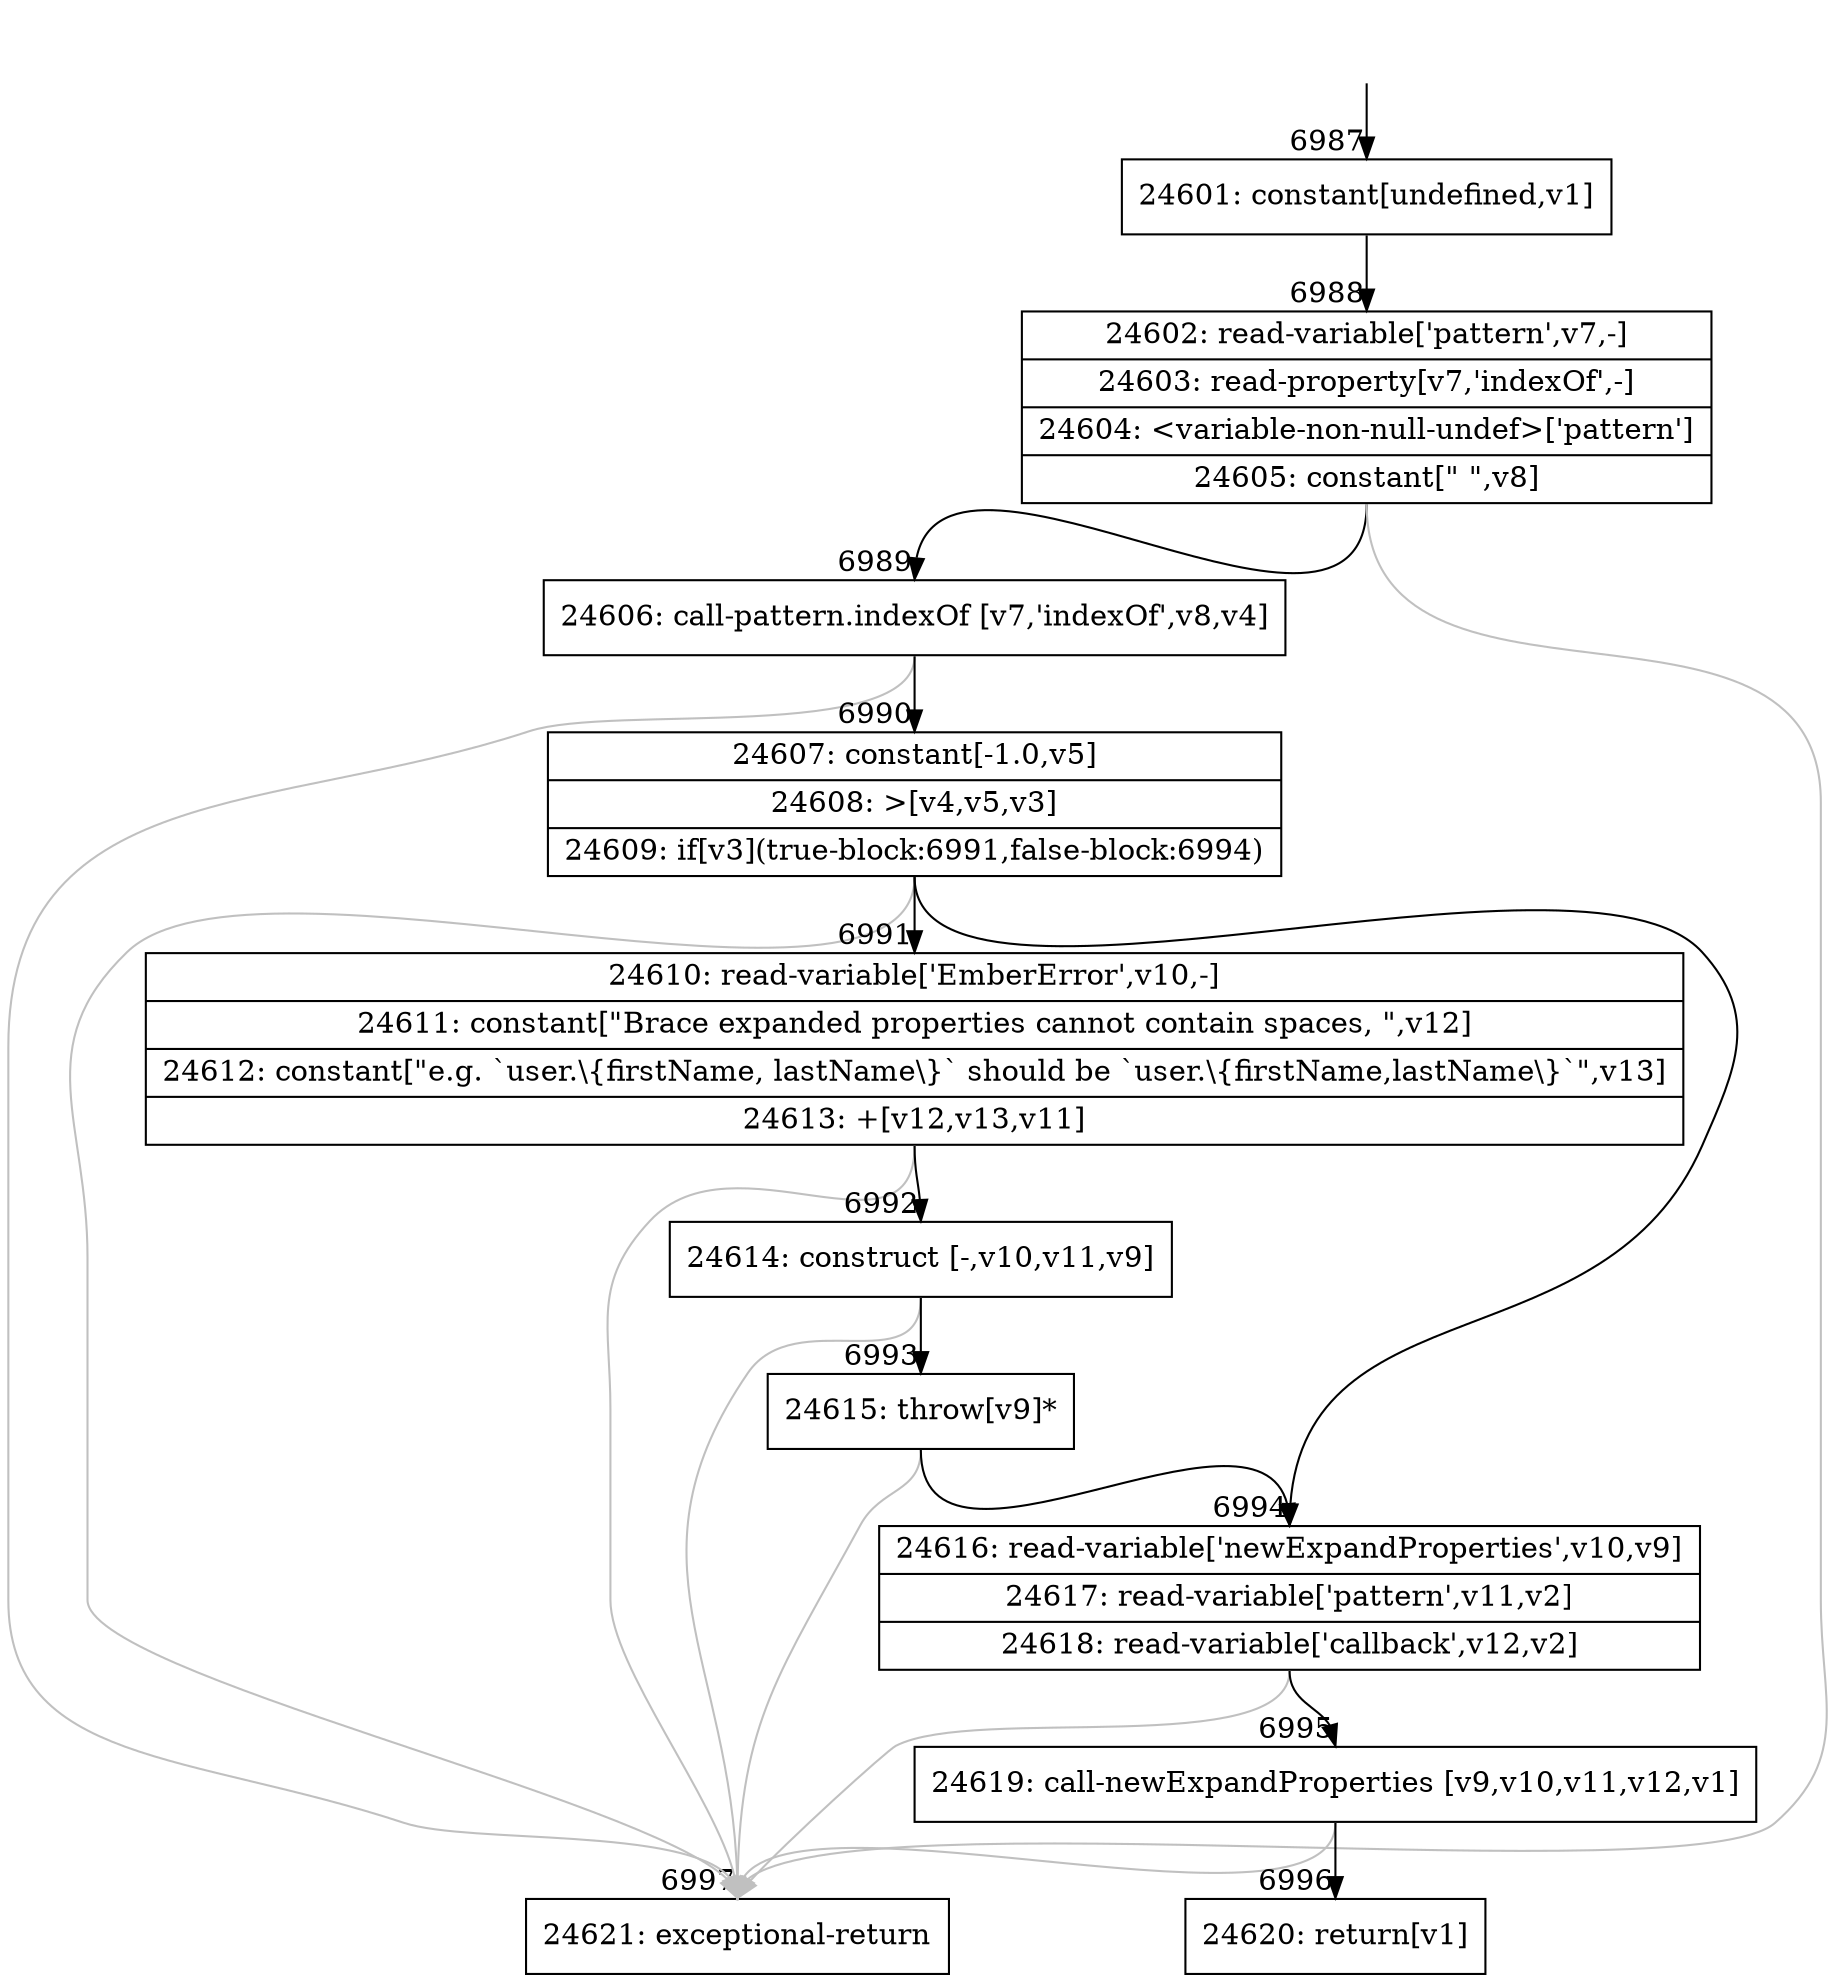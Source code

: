 digraph {
rankdir="TD"
BB_entry575[shape=none,label=""];
BB_entry575 -> BB6987 [tailport=s, headport=n, headlabel="    6987"]
BB6987 [shape=record label="{24601: constant[undefined,v1]}" ] 
BB6987 -> BB6988 [tailport=s, headport=n, headlabel="      6988"]
BB6988 [shape=record label="{24602: read-variable['pattern',v7,-]|24603: read-property[v7,'indexOf',-]|24604: \<variable-non-null-undef\>['pattern']|24605: constant[\" \",v8]}" ] 
BB6988 -> BB6989 [tailport=s, headport=n, headlabel="      6989"]
BB6988 -> BB6997 [tailport=s, headport=n, color=gray, headlabel="      6997"]
BB6989 [shape=record label="{24606: call-pattern.indexOf [v7,'indexOf',v8,v4]}" ] 
BB6989 -> BB6990 [tailport=s, headport=n, headlabel="      6990"]
BB6989 -> BB6997 [tailport=s, headport=n, color=gray]
BB6990 [shape=record label="{24607: constant[-1.0,v5]|24608: \>[v4,v5,v3]|24609: if[v3](true-block:6991,false-block:6994)}" ] 
BB6990 -> BB6991 [tailport=s, headport=n, headlabel="      6991"]
BB6990 -> BB6994 [tailport=s, headport=n, headlabel="      6994"]
BB6990 -> BB6997 [tailport=s, headport=n, color=gray]
BB6991 [shape=record label="{24610: read-variable['EmberError',v10,-]|24611: constant[\"Brace expanded properties cannot contain spaces, \",v12]|24612: constant[\"e.g. `user.\\\{firstName, lastName\\\}` should be `user.\\\{firstName,lastName\\\}`\",v13]|24613: +[v12,v13,v11]}" ] 
BB6991 -> BB6992 [tailport=s, headport=n, headlabel="      6992"]
BB6991 -> BB6997 [tailport=s, headport=n, color=gray]
BB6992 [shape=record label="{24614: construct [-,v10,v11,v9]}" ] 
BB6992 -> BB6993 [tailport=s, headport=n, headlabel="      6993"]
BB6992 -> BB6997 [tailport=s, headport=n, color=gray]
BB6993 [shape=record label="{24615: throw[v9]*}" ] 
BB6993 -> BB6994 [tailport=s, headport=n]
BB6993 -> BB6997 [tailport=s, headport=n, color=gray]
BB6994 [shape=record label="{24616: read-variable['newExpandProperties',v10,v9]|24617: read-variable['pattern',v11,v2]|24618: read-variable['callback',v12,v2]}" ] 
BB6994 -> BB6995 [tailport=s, headport=n, headlabel="      6995"]
BB6994 -> BB6997 [tailport=s, headport=n, color=gray]
BB6995 [shape=record label="{24619: call-newExpandProperties [v9,v10,v11,v12,v1]}" ] 
BB6995 -> BB6996 [tailport=s, headport=n, headlabel="      6996"]
BB6995 -> BB6997 [tailport=s, headport=n, color=gray]
BB6996 [shape=record label="{24620: return[v1]}" ] 
BB6997 [shape=record label="{24621: exceptional-return}" ] 
//#$~ 13024
}
